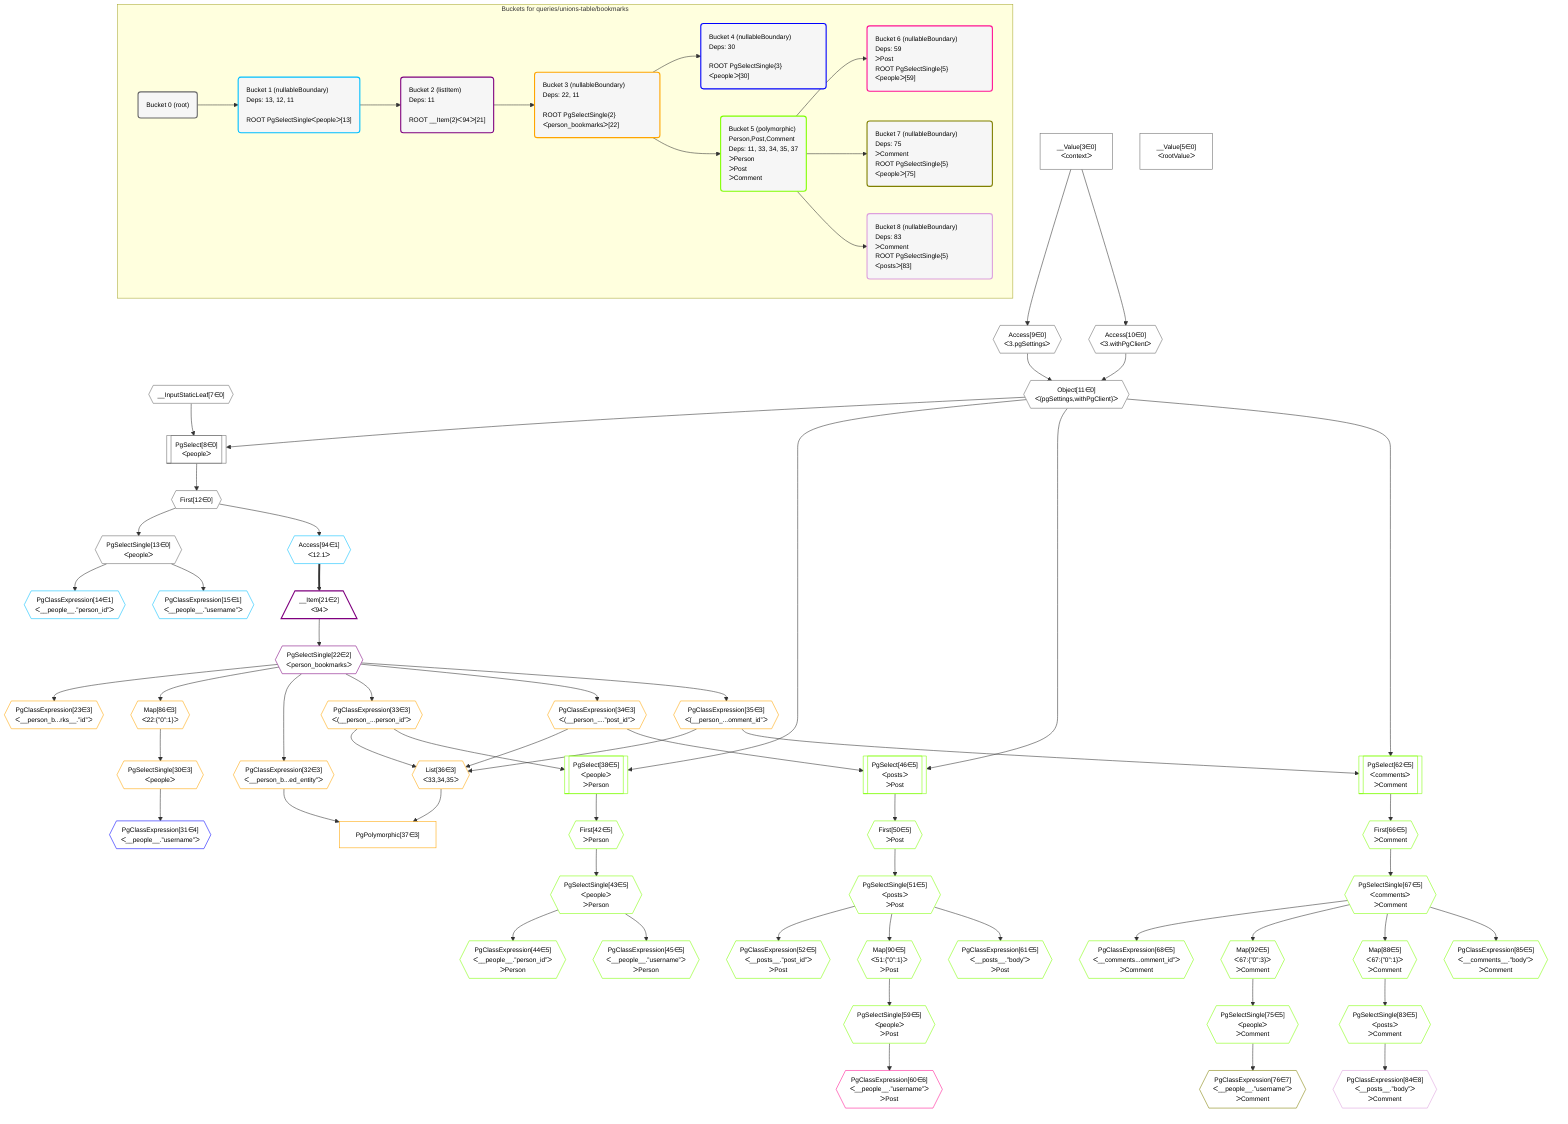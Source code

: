 %%{init: {'themeVariables': { 'fontSize': '12px'}}}%%
graph TD
    classDef path fill:#eee,stroke:#000,color:#000
    classDef plan fill:#fff,stroke-width:1px,color:#000
    classDef itemplan fill:#fff,stroke-width:2px,color:#000
    classDef unbatchedplan fill:#dff,stroke-width:1px,color:#000
    classDef sideeffectplan fill:#fcc,stroke-width:2px,color:#000
    classDef bucket fill:#f6f6f6,color:#000,stroke-width:2px,text-align:left


    %% define steps
    __Value3["__Value[3∈0]<br />ᐸcontextᐳ"]:::plan
    __Value5["__Value[5∈0]<br />ᐸrootValueᐳ"]:::plan
    __InputStaticLeaf7{{"__InputStaticLeaf[7∈0]"}}:::plan
    Access9{{"Access[9∈0]<br />ᐸ3.pgSettingsᐳ"}}:::plan
    Access10{{"Access[10∈0]<br />ᐸ3.withPgClientᐳ"}}:::plan
    Object11{{"Object[11∈0]<br />ᐸ{pgSettings,withPgClient}ᐳ"}}:::plan
    PgSelect8[["PgSelect[8∈0]<br />ᐸpeopleᐳ"]]:::plan
    First12{{"First[12∈0]"}}:::plan
    PgSelectSingle13{{"PgSelectSingle[13∈0]<br />ᐸpeopleᐳ"}}:::plan
    PgClassExpression14{{"PgClassExpression[14∈1]<br />ᐸ__people__.”person_id”ᐳ"}}:::plan
    PgClassExpression15{{"PgClassExpression[15∈1]<br />ᐸ__people__.”username”ᐳ"}}:::plan
    Access94{{"Access[94∈1]<br />ᐸ12.1ᐳ"}}:::plan
    __Item21[/"__Item[21∈2]<br />ᐸ94ᐳ"\]:::itemplan
    PgSelectSingle22{{"PgSelectSingle[22∈2]<br />ᐸperson_bookmarksᐳ"}}:::plan
    PgClassExpression23{{"PgClassExpression[23∈3]<br />ᐸ__person_b...rks__.”id”ᐳ"}}:::plan
    Map86{{"Map[86∈3]<br />ᐸ22:{”0”:1}ᐳ"}}:::plan
    PgSelectSingle30{{"PgSelectSingle[30∈3]<br />ᐸpeopleᐳ"}}:::plan
    PgClassExpression31{{"PgClassExpression[31∈4]<br />ᐸ__people__.”username”ᐳ"}}:::plan
    PgClassExpression32{{"PgClassExpression[32∈3]<br />ᐸ__person_b...ed_entity”ᐳ"}}:::plan
    PgClassExpression33{{"PgClassExpression[33∈3]<br />ᐸ(__person_...person_id”ᐳ"}}:::plan
    PgClassExpression34{{"PgClassExpression[34∈3]<br />ᐸ(__person_....”post_id”ᐳ"}}:::plan
    PgClassExpression35{{"PgClassExpression[35∈3]<br />ᐸ(__person_...omment_id”ᐳ"}}:::plan
    List36{{"List[36∈3]<br />ᐸ33,34,35ᐳ"}}:::plan
    PgPolymorphic37["PgPolymorphic[37∈3]"]:::plan
    PgSelect38[["PgSelect[38∈5]<br />ᐸpeopleᐳ<br />ᐳPerson"]]:::plan
    First42{{"First[42∈5]<br />ᐳPerson"}}:::plan
    PgSelectSingle43{{"PgSelectSingle[43∈5]<br />ᐸpeopleᐳ<br />ᐳPerson"}}:::plan
    PgClassExpression44{{"PgClassExpression[44∈5]<br />ᐸ__people__.”person_id”ᐳ<br />ᐳPerson"}}:::plan
    PgClassExpression45{{"PgClassExpression[45∈5]<br />ᐸ__people__.”username”ᐳ<br />ᐳPerson"}}:::plan
    PgSelect46[["PgSelect[46∈5]<br />ᐸpostsᐳ<br />ᐳPost"]]:::plan
    First50{{"First[50∈5]<br />ᐳPost"}}:::plan
    PgSelectSingle51{{"PgSelectSingle[51∈5]<br />ᐸpostsᐳ<br />ᐳPost"}}:::plan
    PgClassExpression52{{"PgClassExpression[52∈5]<br />ᐸ__posts__.”post_id”ᐳ<br />ᐳPost"}}:::plan
    Map90{{"Map[90∈5]<br />ᐸ51:{”0”:1}ᐳ<br />ᐳPost"}}:::plan
    PgSelectSingle59{{"PgSelectSingle[59∈5]<br />ᐸpeopleᐳ<br />ᐳPost"}}:::plan
    PgClassExpression60{{"PgClassExpression[60∈6]<br />ᐸ__people__.”username”ᐳ<br />ᐳPost"}}:::plan
    PgClassExpression61{{"PgClassExpression[61∈5]<br />ᐸ__posts__.”body”ᐳ<br />ᐳPost"}}:::plan
    PgSelect62[["PgSelect[62∈5]<br />ᐸcommentsᐳ<br />ᐳComment"]]:::plan
    First66{{"First[66∈5]<br />ᐳComment"}}:::plan
    PgSelectSingle67{{"PgSelectSingle[67∈5]<br />ᐸcommentsᐳ<br />ᐳComment"}}:::plan
    PgClassExpression68{{"PgClassExpression[68∈5]<br />ᐸ__comments...omment_id”ᐳ<br />ᐳComment"}}:::plan
    Map92{{"Map[92∈5]<br />ᐸ67:{”0”:3}ᐳ<br />ᐳComment"}}:::plan
    PgSelectSingle75{{"PgSelectSingle[75∈5]<br />ᐸpeopleᐳ<br />ᐳComment"}}:::plan
    PgClassExpression76{{"PgClassExpression[76∈7]<br />ᐸ__people__.”username”ᐳ<br />ᐳComment"}}:::plan
    Map88{{"Map[88∈5]<br />ᐸ67:{”0”:1}ᐳ<br />ᐳComment"}}:::plan
    PgSelectSingle83{{"PgSelectSingle[83∈5]<br />ᐸpostsᐳ<br />ᐳComment"}}:::plan
    PgClassExpression84{{"PgClassExpression[84∈8]<br />ᐸ__posts__.”body”ᐳ<br />ᐳComment"}}:::plan
    PgClassExpression85{{"PgClassExpression[85∈5]<br />ᐸ__comments__.”body”ᐳ<br />ᐳComment"}}:::plan

    %% plan dependencies
    __Value3 --> Access9
    __Value3 --> Access10
    Access9 & Access10 --> Object11
    Object11 & __InputStaticLeaf7 --> PgSelect8
    PgSelect8 --> First12
    First12 --> PgSelectSingle13
    PgSelectSingle13 --> PgClassExpression14
    PgSelectSingle13 --> PgClassExpression15
    First12 --> Access94
    Access94 ==> __Item21
    __Item21 --> PgSelectSingle22
    PgSelectSingle22 --> PgClassExpression23
    PgSelectSingle22 --> Map86
    Map86 --> PgSelectSingle30
    PgSelectSingle30 --> PgClassExpression31
    PgSelectSingle22 --> PgClassExpression32
    PgSelectSingle22 --> PgClassExpression33
    PgSelectSingle22 --> PgClassExpression34
    PgSelectSingle22 --> PgClassExpression35
    PgClassExpression33 & PgClassExpression34 & PgClassExpression35 --> List36
    PgClassExpression32 & List36 --> PgPolymorphic37
    Object11 & PgClassExpression33 --> PgSelect38
    PgSelect38 --> First42
    First42 --> PgSelectSingle43
    PgSelectSingle43 --> PgClassExpression44
    PgSelectSingle43 --> PgClassExpression45
    Object11 & PgClassExpression34 --> PgSelect46
    PgSelect46 --> First50
    First50 --> PgSelectSingle51
    PgSelectSingle51 --> PgClassExpression52
    PgSelectSingle51 --> Map90
    Map90 --> PgSelectSingle59
    PgSelectSingle59 --> PgClassExpression60
    PgSelectSingle51 --> PgClassExpression61
    Object11 & PgClassExpression35 --> PgSelect62
    PgSelect62 --> First66
    First66 --> PgSelectSingle67
    PgSelectSingle67 --> PgClassExpression68
    PgSelectSingle67 --> Map92
    Map92 --> PgSelectSingle75
    PgSelectSingle75 --> PgClassExpression76
    PgSelectSingle67 --> Map88
    Map88 --> PgSelectSingle83
    PgSelectSingle83 --> PgClassExpression84
    PgSelectSingle67 --> PgClassExpression85

    subgraph "Buckets for queries/unions-table/bookmarks"
    Bucket0("Bucket 0 (root)"):::bucket
    classDef bucket0 stroke:#696969
    class Bucket0,__Value3,__Value5,__InputStaticLeaf7,PgSelect8,Access9,Access10,Object11,First12,PgSelectSingle13 bucket0
    Bucket1("Bucket 1 (nullableBoundary)<br />Deps: 13, 12, 11<br /><br />ROOT PgSelectSingleᐸpeopleᐳ[13]"):::bucket
    classDef bucket1 stroke:#00bfff
    class Bucket1,PgClassExpression14,PgClassExpression15,Access94 bucket1
    Bucket2("Bucket 2 (listItem)<br />Deps: 11<br /><br />ROOT __Item{2}ᐸ94ᐳ[21]"):::bucket
    classDef bucket2 stroke:#7f007f
    class Bucket2,__Item21,PgSelectSingle22 bucket2
    Bucket3("Bucket 3 (nullableBoundary)<br />Deps: 22, 11<br /><br />ROOT PgSelectSingle{2}ᐸperson_bookmarksᐳ[22]"):::bucket
    classDef bucket3 stroke:#ffa500
    class Bucket3,PgClassExpression23,PgSelectSingle30,PgClassExpression32,PgClassExpression33,PgClassExpression34,PgClassExpression35,List36,PgPolymorphic37,Map86 bucket3
    Bucket4("Bucket 4 (nullableBoundary)<br />Deps: 30<br /><br />ROOT PgSelectSingle{3}ᐸpeopleᐳ[30]"):::bucket
    classDef bucket4 stroke:#0000ff
    class Bucket4,PgClassExpression31 bucket4
    Bucket5("Bucket 5 (polymorphic)<br />Person,Post,Comment<br />Deps: 11, 33, 34, 35, 37<br />ᐳPerson<br />ᐳPost<br />ᐳComment"):::bucket
    classDef bucket5 stroke:#7fff00
    class Bucket5,PgSelect38,First42,PgSelectSingle43,PgClassExpression44,PgClassExpression45,PgSelect46,First50,PgSelectSingle51,PgClassExpression52,PgSelectSingle59,PgClassExpression61,PgSelect62,First66,PgSelectSingle67,PgClassExpression68,PgSelectSingle75,PgSelectSingle83,PgClassExpression85,Map88,Map90,Map92 bucket5
    Bucket6("Bucket 6 (nullableBoundary)<br />Deps: 59<br />ᐳPost<br />ROOT PgSelectSingle{5}ᐸpeopleᐳ[59]"):::bucket
    classDef bucket6 stroke:#ff1493
    class Bucket6,PgClassExpression60 bucket6
    Bucket7("Bucket 7 (nullableBoundary)<br />Deps: 75<br />ᐳComment<br />ROOT PgSelectSingle{5}ᐸpeopleᐳ[75]"):::bucket
    classDef bucket7 stroke:#808000
    class Bucket7,PgClassExpression76 bucket7
    Bucket8("Bucket 8 (nullableBoundary)<br />Deps: 83<br />ᐳComment<br />ROOT PgSelectSingle{5}ᐸpostsᐳ[83]"):::bucket
    classDef bucket8 stroke:#dda0dd
    class Bucket8,PgClassExpression84 bucket8
    Bucket0 --> Bucket1
    Bucket1 --> Bucket2
    Bucket2 --> Bucket3
    Bucket3 --> Bucket4 & Bucket5
    Bucket5 --> Bucket6 & Bucket7 & Bucket8
    end
